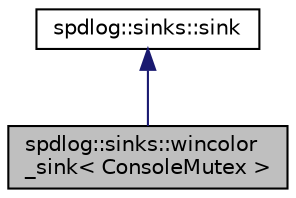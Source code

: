 digraph "spdlog::sinks::wincolor_sink&lt; ConsoleMutex &gt;"
{
  edge [fontname="Helvetica",fontsize="10",labelfontname="Helvetica",labelfontsize="10"];
  node [fontname="Helvetica",fontsize="10",shape=record];
  Node4 [label="spdlog::sinks::wincolor\l_sink\< ConsoleMutex \>",height=0.2,width=0.4,color="black", fillcolor="grey75", style="filled", fontcolor="black"];
  Node5 -> Node4 [dir="back",color="midnightblue",fontsize="10",style="solid"];
  Node5 [label="spdlog::sinks::sink",height=0.2,width=0.4,color="black", fillcolor="white", style="filled",URL="$classspdlog_1_1sinks_1_1sink.html"];
}
